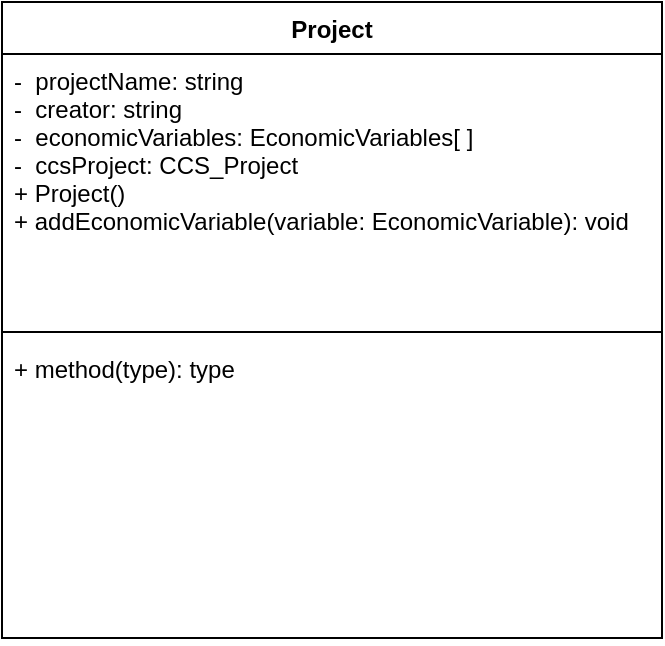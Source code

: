 <mxfile>
    <diagram id="T9CZhAIo8UboXmG8GrpK" name="Page-1">
        <mxGraphModel dx="542" dy="427" grid="1" gridSize="10" guides="1" tooltips="1" connect="1" arrows="1" fold="1" page="1" pageScale="1" pageWidth="850" pageHeight="1100" math="0" shadow="0">
            <root>
                <mxCell id="0"/>
                <mxCell id="1" parent="0"/>
                <mxCell id="6" value="Project" style="swimlane;fontStyle=1;align=center;verticalAlign=top;childLayout=stackLayout;horizontal=1;startSize=26;horizontalStack=0;resizeParent=1;resizeParentMax=0;resizeLast=0;collapsible=1;marginBottom=0;" vertex="1" parent="1">
                    <mxGeometry x="130" y="100" width="330" height="318" as="geometry"/>
                </mxCell>
                <mxCell id="7" value="-  projectName: string&#10;-  creator: string&#10;-  economicVariables: EconomicVariables[ ]&#10;-  ccsProject: CCS_Project&#10;+ Project()&#10;+ addEconomicVariable(variable: EconomicVariable): void&#10;" style="text;strokeColor=none;fillColor=none;align=left;verticalAlign=top;spacingLeft=4;spacingRight=4;overflow=hidden;rotatable=0;points=[[0,0.5],[1,0.5]];portConstraint=eastwest;" vertex="1" parent="6">
                    <mxGeometry y="26" width="330" height="134" as="geometry"/>
                </mxCell>
                <mxCell id="8" value="" style="line;strokeWidth=1;fillColor=none;align=left;verticalAlign=middle;spacingTop=-1;spacingLeft=3;spacingRight=3;rotatable=0;labelPosition=right;points=[];portConstraint=eastwest;strokeColor=inherit;" vertex="1" parent="6">
                    <mxGeometry y="160" width="330" height="10" as="geometry"/>
                </mxCell>
                <mxCell id="10" value="+ method(type): type" style="text;strokeColor=none;fillColor=none;align=left;verticalAlign=top;spacingLeft=4;spacingRight=4;overflow=hidden;rotatable=0;points=[[0,0.5],[1,0.5]];portConstraint=eastwest;" vertex="1" parent="6">
                    <mxGeometry y="170" width="330" height="148" as="geometry"/>
                </mxCell>
            </root>
        </mxGraphModel>
    </diagram>
</mxfile>